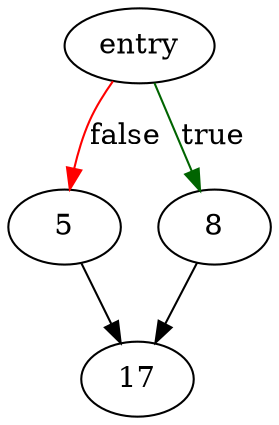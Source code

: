 digraph "argv_iter_n_args" {
	// Node definitions.
	1 [label=entry];
	5;
	8;
	17;

	// Edge definitions.
	1 -> 5 [
		color=red
		label=false
	];
	1 -> 8 [
		color=darkgreen
		label=true
	];
	5 -> 17;
	8 -> 17;
}